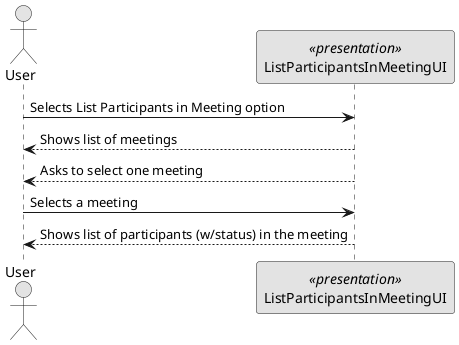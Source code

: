 @startuml
'https://plantuml.com/sequence-diagram

skinparam handwritten false
skinparam monochrome true
skinparam packageStyle rect
skinparam defaultFontName FG Virgil
skinparam shadowing false

actor User as user
participant ListParticipantsInMeetingUI as System <<presentation>>

user -> System: Selects List Participants in Meeting option
System --> user: Shows list of meetings
System --> user: Asks to select one meeting
user -> System: Selects a meeting
System --> user: Shows list of participants (w/status) in the meeting

@enduml
